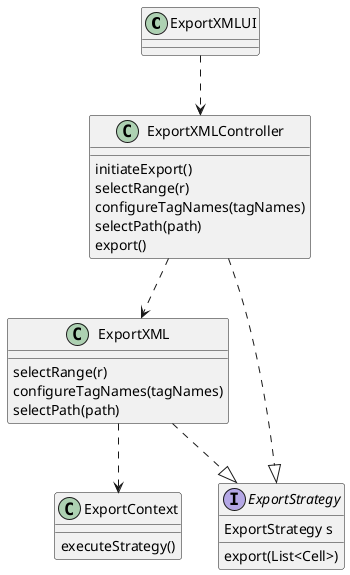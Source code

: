 @startuml
class ExportXMLUI{
}
class ExportXMLController{
    initiateExport()
    selectRange(r)
    configureTagNames(tagNames)
    selectPath(path)
    export()
}
class ExportXML{
    selectRange(r)
    configureTagNames(tagNames)
    selectPath(path)
}
class ExportContext{
    executeStrategy()
}
interface ExportStrategy{
    ExportStrategy s
    export(List<Cell>)
}
ExportXMLUI ..> ExportXMLController
ExportXMLController ..> ExportXML
ExportXML ..> ExportContext
ExportXML ..|> ExportStrategy
ExportXMLController ..|> ExportStrategy
@enduml